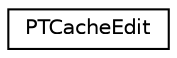 digraph G
{
  edge [fontname="Helvetica",fontsize="10",labelfontname="Helvetica",labelfontsize="10"];
  node [fontname="Helvetica",fontsize="10",shape=record];
  rankdir=LR;
  Node1 [label="PTCacheEdit",height=0.2,width=0.4,color="black", fillcolor="white", style="filled",URL="$d7/d0e/structPTCacheEdit.html"];
}
